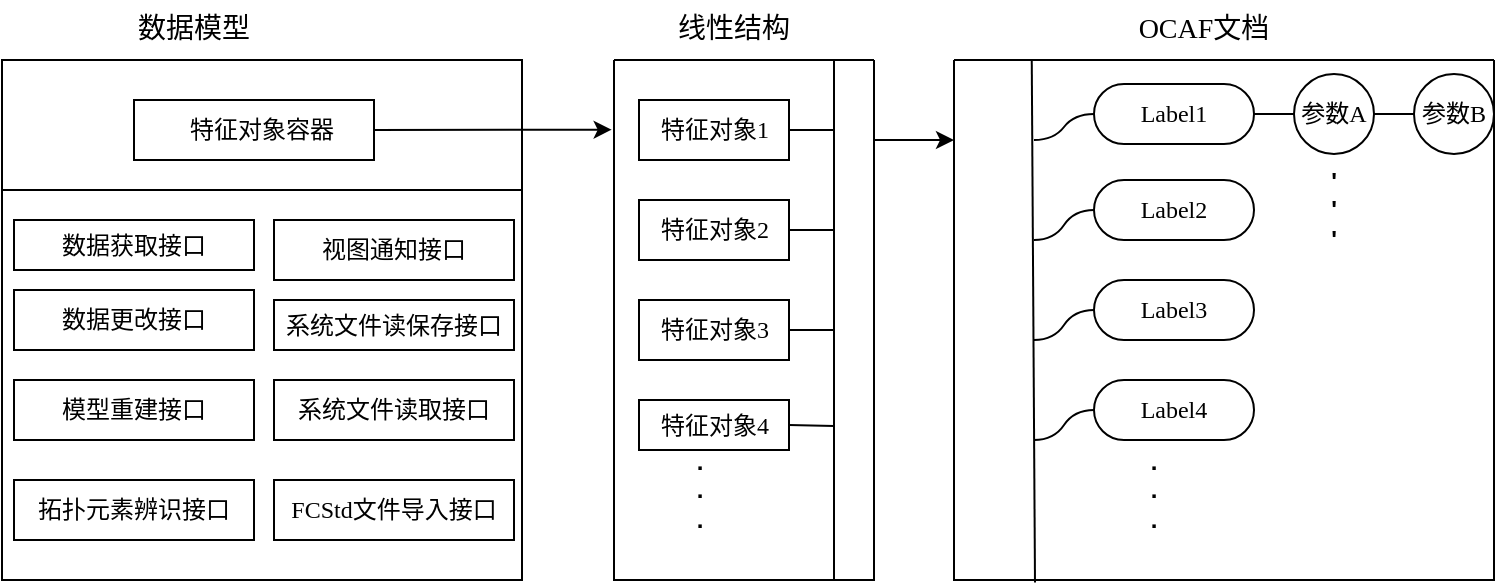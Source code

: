 <mxfile version="22.1.7" type="github">
  <diagram name="第 1 页" id="2JsahiHlJTiTY17OKHmK">
    <mxGraphModel dx="1078" dy="485" grid="1" gridSize="10" guides="1" tooltips="1" connect="1" arrows="1" fold="1" page="1" pageScale="1" pageWidth="827" pageHeight="1169" math="0" shadow="0">
      <root>
        <mxCell id="0" />
        <mxCell id="1" parent="0" />
        <mxCell id="bkOhlTEBw3p1X1VrgFmf-1" value="" style="whiteSpace=wrap;html=1;aspect=fixed;" parent="1" vertex="1">
          <mxGeometry x="154" y="120" width="260" height="260" as="geometry" />
        </mxCell>
        <mxCell id="bkOhlTEBw3p1X1VrgFmf-2" value="" style="endArrow=none;html=1;rounded=0;exitX=0;exitY=0.25;exitDx=0;exitDy=0;entryX=1;entryY=0.25;entryDx=0;entryDy=0;" parent="1" source="bkOhlTEBw3p1X1VrgFmf-1" target="bkOhlTEBw3p1X1VrgFmf-1" edge="1">
          <mxGeometry width="50" height="50" relative="1" as="geometry">
            <mxPoint x="210" y="240" as="sourcePoint" />
            <mxPoint x="260" y="190" as="targetPoint" />
          </mxGeometry>
        </mxCell>
        <mxCell id="bkOhlTEBw3p1X1VrgFmf-4" value="&lt;font style=&quot;font-size: 14px;&quot; data-font-src=&quot;https://fonts.googleapis.com/css?family=Noto+Sans+Simplified+Chinese&quot; face=&quot;Noto Sans Simplified Chinese&quot;&gt;数据模型&lt;/font&gt;" style="text;html=1;strokeColor=none;fillColor=none;align=center;verticalAlign=middle;whiteSpace=wrap;rounded=0;" parent="1" vertex="1">
          <mxGeometry x="220" y="90" width="60" height="30" as="geometry" />
        </mxCell>
        <mxCell id="bkOhlTEBw3p1X1VrgFmf-5" value="" style="rounded=0;whiteSpace=wrap;html=1;" parent="1" vertex="1">
          <mxGeometry x="220" y="140" width="120" height="30" as="geometry" />
        </mxCell>
        <mxCell id="bkOhlTEBw3p1X1VrgFmf-6" value="&lt;font data-font-src=&quot;https://fonts.googleapis.com/css?family=Noto+Sans+Simplified+Chinese&quot; face=&quot;Noto Sans Simplified Chinese&quot;&gt;特征对象容器&lt;/font&gt;" style="text;html=1;strokeColor=none;fillColor=none;align=center;verticalAlign=middle;whiteSpace=wrap;rounded=0;" parent="1" vertex="1">
          <mxGeometry x="244" y="140" width="80" height="30" as="geometry" />
        </mxCell>
        <mxCell id="bkOhlTEBw3p1X1VrgFmf-8" value="&lt;font data-font-src=&quot;https://fonts.googleapis.com/css?family=Noto+Sans+Simplified+Chinese&quot; face=&quot;Noto Sans Simplified Chinese&quot;&gt;数据获取接口&lt;/font&gt;" style="rounded=0;whiteSpace=wrap;html=1;" parent="1" vertex="1">
          <mxGeometry x="160" y="200" width="120" height="25" as="geometry" />
        </mxCell>
        <mxCell id="bkOhlTEBw3p1X1VrgFmf-9" value="&lt;font data-font-src=&quot;https://fonts.googleapis.com/css?family=Noto+Sans+Simplified+Chinese&quot; face=&quot;Noto Sans Simplified Chinese&quot;&gt;数据更改接口&lt;/font&gt;" style="rounded=0;whiteSpace=wrap;html=1;" parent="1" vertex="1">
          <mxGeometry x="160" y="235" width="120" height="30" as="geometry" />
        </mxCell>
        <mxCell id="bkOhlTEBw3p1X1VrgFmf-10" value="&lt;font face=&quot;Noto Sans Simplified Chinese&quot;&gt;模型重建接口&lt;/font&gt;" style="rounded=0;whiteSpace=wrap;html=1;" parent="1" vertex="1">
          <mxGeometry x="160" y="280" width="120" height="30" as="geometry" />
        </mxCell>
        <mxCell id="bkOhlTEBw3p1X1VrgFmf-11" value="&lt;font data-font-src=&quot;https://fonts.googleapis.com/css?family=Noto+Sans+Simplified+Chinese&quot; face=&quot;Noto Sans Simplified Chinese&quot;&gt;拓扑元素辨识接口&lt;/font&gt;" style="rounded=0;whiteSpace=wrap;html=1;" parent="1" vertex="1">
          <mxGeometry x="160" y="330" width="120" height="30" as="geometry" />
        </mxCell>
        <mxCell id="bkOhlTEBw3p1X1VrgFmf-17" value="" style="swimlane;startSize=0;" parent="1" vertex="1">
          <mxGeometry x="630" y="120" width="270" height="260" as="geometry">
            <mxRectangle x="450" y="130" width="50" height="40" as="alternateBounds" />
          </mxGeometry>
        </mxCell>
        <mxCell id="bkOhlTEBw3p1X1VrgFmf-41" style="edgeStyle=entityRelationEdgeStyle;rounded=0;orthogonalLoop=1;jettySize=auto;html=1;startArrow=none;endArrow=none;segment=10;curved=1;sourcePerimeterSpacing=0;targetPerimeterSpacing=0;exitX=1;exitY=0.5;exitDx=0;exitDy=0;" parent="bkOhlTEBw3p1X1VrgFmf-17" source="bkOhlTEBw3p1X1VrgFmf-23" target="bkOhlTEBw3p1X1VrgFmf-40" edge="1">
          <mxGeometry relative="1" as="geometry" />
        </mxCell>
        <mxCell id="bkOhlTEBw3p1X1VrgFmf-23" value="&lt;font face=&quot;Times New Roman&quot;&gt;Label1&lt;/font&gt;" style="whiteSpace=wrap;html=1;rounded=1;arcSize=50;align=center;verticalAlign=middle;strokeWidth=1;autosize=1;spacing=4;treeFolding=1;treeMoving=1;newEdgeStyle={&quot;edgeStyle&quot;:&quot;entityRelationEdgeStyle&quot;,&quot;startArrow&quot;:&quot;none&quot;,&quot;endArrow&quot;:&quot;none&quot;,&quot;segment&quot;:10,&quot;curved&quot;:1,&quot;sourcePerimeterSpacing&quot;:0,&quot;targetPerimeterSpacing&quot;:0};" parent="bkOhlTEBw3p1X1VrgFmf-17" vertex="1">
          <mxGeometry x="70" y="12" width="80" height="30" as="geometry" />
        </mxCell>
        <mxCell id="bkOhlTEBw3p1X1VrgFmf-24" value="" style="edgeStyle=entityRelationEdgeStyle;startArrow=none;endArrow=none;segment=10;curved=1;sourcePerimeterSpacing=0;targetPerimeterSpacing=0;rounded=0;" parent="bkOhlTEBw3p1X1VrgFmf-17" target="bkOhlTEBw3p1X1VrgFmf-23" edge="1">
          <mxGeometry relative="1" as="geometry">
            <mxPoint x="40" y="40" as="sourcePoint" />
          </mxGeometry>
        </mxCell>
        <mxCell id="bkOhlTEBw3p1X1VrgFmf-28" value="&lt;font face=&quot;Times New Roman&quot;&gt;Label2&lt;/font&gt;" style="whiteSpace=wrap;html=1;rounded=1;arcSize=50;align=center;verticalAlign=middle;strokeWidth=1;autosize=1;spacing=4;treeFolding=1;treeMoving=1;newEdgeStyle={&quot;edgeStyle&quot;:&quot;entityRelationEdgeStyle&quot;,&quot;startArrow&quot;:&quot;none&quot;,&quot;endArrow&quot;:&quot;none&quot;,&quot;segment&quot;:10,&quot;curved&quot;:1,&quot;sourcePerimeterSpacing&quot;:0,&quot;targetPerimeterSpacing&quot;:0};" parent="bkOhlTEBw3p1X1VrgFmf-17" vertex="1">
          <mxGeometry x="70" y="60" width="80" height="30" as="geometry" />
        </mxCell>
        <mxCell id="bkOhlTEBw3p1X1VrgFmf-29" value="&lt;font face=&quot;Times New Roman&quot;&gt;Label3&lt;/font&gt;" style="whiteSpace=wrap;html=1;rounded=1;arcSize=50;align=center;verticalAlign=middle;strokeWidth=1;autosize=1;spacing=4;treeFolding=1;treeMoving=1;newEdgeStyle={&quot;edgeStyle&quot;:&quot;entityRelationEdgeStyle&quot;,&quot;startArrow&quot;:&quot;none&quot;,&quot;endArrow&quot;:&quot;none&quot;,&quot;segment&quot;:10,&quot;curved&quot;:1,&quot;sourcePerimeterSpacing&quot;:0,&quot;targetPerimeterSpacing&quot;:0};" parent="bkOhlTEBw3p1X1VrgFmf-17" vertex="1">
          <mxGeometry x="70" y="110" width="80" height="30" as="geometry" />
        </mxCell>
        <mxCell id="bkOhlTEBw3p1X1VrgFmf-30" value="&lt;font face=&quot;Times New Roman&quot;&gt;Label4&lt;/font&gt;" style="whiteSpace=wrap;html=1;rounded=1;arcSize=50;align=center;verticalAlign=middle;strokeWidth=1;autosize=1;spacing=4;treeFolding=1;treeMoving=1;newEdgeStyle={&quot;edgeStyle&quot;:&quot;entityRelationEdgeStyle&quot;,&quot;startArrow&quot;:&quot;none&quot;,&quot;endArrow&quot;:&quot;none&quot;,&quot;segment&quot;:10,&quot;curved&quot;:1,&quot;sourcePerimeterSpacing&quot;:0,&quot;targetPerimeterSpacing&quot;:0};" parent="bkOhlTEBw3p1X1VrgFmf-17" vertex="1">
          <mxGeometry x="70" y="160" width="80" height="30" as="geometry" />
        </mxCell>
        <mxCell id="bkOhlTEBw3p1X1VrgFmf-32" value="" style="edgeStyle=entityRelationEdgeStyle;startArrow=none;endArrow=none;segment=10;curved=1;sourcePerimeterSpacing=0;targetPerimeterSpacing=0;rounded=0;entryX=0;entryY=0.5;entryDx=0;entryDy=0;" parent="bkOhlTEBw3p1X1VrgFmf-17" target="bkOhlTEBw3p1X1VrgFmf-28" edge="1">
          <mxGeometry relative="1" as="geometry">
            <mxPoint x="40" y="90" as="sourcePoint" />
            <mxPoint x="60" y="77" as="targetPoint" />
          </mxGeometry>
        </mxCell>
        <mxCell id="bkOhlTEBw3p1X1VrgFmf-35" value="" style="edgeStyle=entityRelationEdgeStyle;startArrow=none;endArrow=none;segment=10;curved=1;sourcePerimeterSpacing=0;targetPerimeterSpacing=0;rounded=0;entryX=0;entryY=0.5;entryDx=0;entryDy=0;" parent="bkOhlTEBw3p1X1VrgFmf-17" target="bkOhlTEBw3p1X1VrgFmf-30" edge="1">
          <mxGeometry relative="1" as="geometry">
            <mxPoint x="40" y="190" as="sourcePoint" />
            <mxPoint x="60" y="177" as="targetPoint" />
          </mxGeometry>
        </mxCell>
        <mxCell id="bkOhlTEBw3p1X1VrgFmf-37" value="" style="edgeStyle=entityRelationEdgeStyle;startArrow=none;endArrow=none;segment=10;curved=1;sourcePerimeterSpacing=0;targetPerimeterSpacing=0;rounded=0;entryX=0;entryY=0.5;entryDx=0;entryDy=0;" parent="bkOhlTEBw3p1X1VrgFmf-17" target="bkOhlTEBw3p1X1VrgFmf-29" edge="1">
          <mxGeometry relative="1" as="geometry">
            <mxPoint x="40" y="140" as="sourcePoint" />
            <mxPoint x="60" y="127" as="targetPoint" />
          </mxGeometry>
        </mxCell>
        <mxCell id="bkOhlTEBw3p1X1VrgFmf-38" value="&lt;b&gt;.&lt;br&gt;.&lt;br&gt;.&lt;/b&gt;" style="text;html=1;strokeColor=none;fillColor=none;align=center;verticalAlign=middle;whiteSpace=wrap;rounded=0;" parent="bkOhlTEBw3p1X1VrgFmf-17" vertex="1">
          <mxGeometry x="70" y="200" width="60" height="30" as="geometry" />
        </mxCell>
        <mxCell id="bkOhlTEBw3p1X1VrgFmf-40" value="&lt;font data-font-src=&quot;https://fonts.googleapis.com/css?family=Noto+Sans+Simplified+Chinese&quot; face=&quot;Noto Sans Simplified Chinese&quot;&gt;参数A&lt;/font&gt;" style="ellipse;whiteSpace=wrap;html=1;aspect=fixed;" parent="bkOhlTEBw3p1X1VrgFmf-17" vertex="1">
          <mxGeometry x="170" y="7" width="40" height="40" as="geometry" />
        </mxCell>
        <mxCell id="bkOhlTEBw3p1X1VrgFmf-42" value="&lt;font data-font-src=&quot;https://fonts.googleapis.com/css?family=Noto+Sans+Simplified+Chinese&quot; face=&quot;Noto Sans Simplified Chinese&quot;&gt;参数B&lt;/font&gt;" style="ellipse;whiteSpace=wrap;html=1;aspect=fixed;" parent="bkOhlTEBw3p1X1VrgFmf-17" vertex="1">
          <mxGeometry x="230" y="7" width="40" height="40" as="geometry" />
        </mxCell>
        <mxCell id="bkOhlTEBw3p1X1VrgFmf-43" value="" style="endArrow=none;html=1;rounded=0;entryX=1;entryY=0.5;entryDx=0;entryDy=0;exitX=0;exitY=0.5;exitDx=0;exitDy=0;" parent="bkOhlTEBw3p1X1VrgFmf-17" source="bkOhlTEBw3p1X1VrgFmf-42" target="bkOhlTEBw3p1X1VrgFmf-40" edge="1">
          <mxGeometry width="50" height="50" relative="1" as="geometry">
            <mxPoint x="170" y="75" as="sourcePoint" />
            <mxPoint x="230" y="150" as="targetPoint" />
          </mxGeometry>
        </mxCell>
        <mxCell id="bkOhlTEBw3p1X1VrgFmf-44" value="&lt;b&gt;&#39;&lt;br&gt;&#39;&lt;br&gt;&#39;&lt;/b&gt;" style="text;html=1;strokeColor=none;fillColor=none;align=center;verticalAlign=middle;whiteSpace=wrap;rounded=0;" parent="bkOhlTEBw3p1X1VrgFmf-17" vertex="1">
          <mxGeometry x="160" y="60" width="60" height="30" as="geometry" />
        </mxCell>
        <mxCell id="bkOhlTEBw3p1X1VrgFmf-22" value="&lt;font face=&quot;Times New Roman&quot; style=&quot;font-size: 14px;&quot; data-font-src=&quot;https://fonts.googleapis.com/css?family=Noto+Sans+Simplified+Chinese&quot;&gt;OCAF&lt;/font&gt;&lt;font style=&quot;font-size: 14px;&quot; data-font-src=&quot;https://fonts.googleapis.com/css?family=Noto+Sans+Simplified+Chinese&quot; face=&quot;Noto Sans Simplified Chinese&quot;&gt;文档&lt;/font&gt;" style="text;html=1;strokeColor=none;fillColor=none;align=center;verticalAlign=middle;whiteSpace=wrap;rounded=0;" parent="1" vertex="1">
          <mxGeometry x="720" y="90" width="70" height="30" as="geometry" />
        </mxCell>
        <mxCell id="bkOhlTEBw3p1X1VrgFmf-39" value="&lt;font data-font-src=&quot;https://fonts.googleapis.com/css?family=Noto+Sans+Simplified+Chinese&quot; face=&quot;Noto Sans Simplified Chinese&quot;&gt;视图通知接口&lt;/font&gt;" style="rounded=0;whiteSpace=wrap;html=1;" parent="1" vertex="1">
          <mxGeometry x="290" y="200" width="120" height="30" as="geometry" />
        </mxCell>
        <mxCell id="Vt04K9wZHmTl40tGqoV4-1" value="&lt;font data-font-src=&quot;https://fonts.googleapis.com/css?family=Noto+Sans+Simplified+Chinese&quot; face=&quot;Noto Sans Simplified Chinese&quot;&gt;系统文件读保存接口&lt;/font&gt;" style="rounded=0;whiteSpace=wrap;html=1;" parent="1" vertex="1">
          <mxGeometry x="290" y="240" width="120" height="25" as="geometry" />
        </mxCell>
        <mxCell id="Vt04K9wZHmTl40tGqoV4-2" value="&lt;font data-font-src=&quot;https://fonts.googleapis.com/css?family=Noto+Sans+Simplified+Chinese&quot; face=&quot;Noto Sans Simplified Chinese&quot;&gt;系统文件读取接口&lt;/font&gt;" style="rounded=0;whiteSpace=wrap;html=1;" parent="1" vertex="1">
          <mxGeometry x="290" y="280" width="120" height="30" as="geometry" />
        </mxCell>
        <mxCell id="VD0jKBomqkg-u8sJT0UX-1" value="" style="endArrow=none;html=1;rounded=0;entryX=0.144;entryY=0.002;entryDx=0;entryDy=0;entryPerimeter=0;exitX=0.15;exitY=1.005;exitDx=0;exitDy=0;exitPerimeter=0;" parent="1" source="bkOhlTEBw3p1X1VrgFmf-17" target="bkOhlTEBw3p1X1VrgFmf-17" edge="1">
          <mxGeometry width="50" height="50" relative="1" as="geometry">
            <mxPoint x="610" y="470" as="sourcePoint" />
            <mxPoint x="660" y="420" as="targetPoint" />
          </mxGeometry>
        </mxCell>
        <mxCell id="VD0jKBomqkg-u8sJT0UX-2" value="&lt;font style=&quot;font-size: 14px;&quot; data-font-src=&quot;https://fonts.googleapis.com/css?family=Noto+Sans+Simplified+Chinese&quot; face=&quot;Noto Sans Simplified Chinese&quot;&gt;线性结构&lt;/font&gt;" style="text;html=1;strokeColor=none;fillColor=none;align=center;verticalAlign=middle;whiteSpace=wrap;rounded=0;" parent="1" vertex="1">
          <mxGeometry x="490" y="90" width="60" height="30" as="geometry" />
        </mxCell>
        <mxCell id="VD0jKBomqkg-u8sJT0UX-3" value="" style="swimlane;startSize=0;" parent="1" vertex="1">
          <mxGeometry x="460" y="120" width="130" height="260" as="geometry">
            <mxRectangle x="450" y="130" width="50" height="40" as="alternateBounds" />
          </mxGeometry>
        </mxCell>
        <mxCell id="VD0jKBomqkg-u8sJT0UX-18" value="&lt;font data-font-src=&quot;https://fonts.googleapis.com/css?family=Noto+Sans+Simplified+Chinese&quot; face=&quot;Noto Sans Simplified Chinese&quot;&gt;特征对象1&lt;/font&gt;" style="rounded=0;whiteSpace=wrap;html=1;" parent="VD0jKBomqkg-u8sJT0UX-3" vertex="1">
          <mxGeometry x="12.5" y="20" width="75" height="30" as="geometry" />
        </mxCell>
        <mxCell id="VD0jKBomqkg-u8sJT0UX-21" value="&lt;font data-font-src=&quot;https://fonts.googleapis.com/css?family=Noto+Sans+Simplified+Chinese&quot; face=&quot;Noto Sans Simplified Chinese&quot;&gt;特征对象4&lt;/font&gt;" style="rounded=0;whiteSpace=wrap;html=1;" parent="VD0jKBomqkg-u8sJT0UX-3" vertex="1">
          <mxGeometry x="12.5" y="170" width="75" height="25" as="geometry" />
        </mxCell>
        <mxCell id="VD0jKBomqkg-u8sJT0UX-20" value="&lt;font data-font-src=&quot;https://fonts.googleapis.com/css?family=Noto+Sans+Simplified+Chinese&quot; face=&quot;Noto Sans Simplified Chinese&quot;&gt;特征对象3&lt;/font&gt;" style="rounded=0;whiteSpace=wrap;html=1;" parent="VD0jKBomqkg-u8sJT0UX-3" vertex="1">
          <mxGeometry x="12.5" y="120" width="75" height="30" as="geometry" />
        </mxCell>
        <mxCell id="VD0jKBomqkg-u8sJT0UX-19" value="&lt;font face=&quot;Noto Sans Simplified Chinese&quot;&gt;特征对象2&lt;/font&gt;" style="rounded=0;whiteSpace=wrap;html=1;" parent="VD0jKBomqkg-u8sJT0UX-3" vertex="1">
          <mxGeometry x="12.5" y="70" width="75" height="30" as="geometry" />
        </mxCell>
        <mxCell id="VD0jKBomqkg-u8sJT0UX-22" value="&lt;b&gt;.&lt;br&gt;.&lt;br&gt;.&lt;/b&gt;" style="text;html=1;strokeColor=none;fillColor=none;align=center;verticalAlign=middle;whiteSpace=wrap;rounded=0;" parent="VD0jKBomqkg-u8sJT0UX-3" vertex="1">
          <mxGeometry x="12.5" y="200" width="60" height="30" as="geometry" />
        </mxCell>
        <mxCell id="VD0jKBomqkg-u8sJT0UX-23" value="" style="endArrow=none;html=1;rounded=0;" parent="1" edge="1">
          <mxGeometry width="50" height="50" relative="1" as="geometry">
            <mxPoint x="570" y="380" as="sourcePoint" />
            <mxPoint x="570" y="120" as="targetPoint" />
          </mxGeometry>
        </mxCell>
        <mxCell id="VD0jKBomqkg-u8sJT0UX-26" value="" style="endArrow=none;html=1;rounded=0;exitX=1;exitY=0.5;exitDx=0;exitDy=0;" parent="1" source="VD0jKBomqkg-u8sJT0UX-18" edge="1">
          <mxGeometry width="50" height="50" relative="1" as="geometry">
            <mxPoint x="540" y="470" as="sourcePoint" />
            <mxPoint x="570" y="155" as="targetPoint" />
          </mxGeometry>
        </mxCell>
        <mxCell id="VD0jKBomqkg-u8sJT0UX-27" value="" style="endArrow=none;html=1;rounded=0;exitX=1;exitY=0.5;exitDx=0;exitDy=0;" parent="1" source="VD0jKBomqkg-u8sJT0UX-19" edge="1">
          <mxGeometry width="50" height="50" relative="1" as="geometry">
            <mxPoint x="558" y="165" as="sourcePoint" />
            <mxPoint x="570" y="205" as="targetPoint" />
          </mxGeometry>
        </mxCell>
        <mxCell id="VD0jKBomqkg-u8sJT0UX-28" value="" style="endArrow=none;html=1;rounded=0;exitX=1;exitY=0.5;exitDx=0;exitDy=0;" parent="1" source="VD0jKBomqkg-u8sJT0UX-20" edge="1">
          <mxGeometry width="50" height="50" relative="1" as="geometry">
            <mxPoint x="568" y="175" as="sourcePoint" />
            <mxPoint x="570" y="255" as="targetPoint" />
          </mxGeometry>
        </mxCell>
        <mxCell id="VD0jKBomqkg-u8sJT0UX-29" value="" style="endArrow=none;html=1;rounded=0;exitX=1;exitY=0.5;exitDx=0;exitDy=0;" parent="1" source="VD0jKBomqkg-u8sJT0UX-21" edge="1">
          <mxGeometry width="50" height="50" relative="1" as="geometry">
            <mxPoint x="578" y="185" as="sourcePoint" />
            <mxPoint x="570" y="303" as="targetPoint" />
          </mxGeometry>
        </mxCell>
        <mxCell id="VD0jKBomqkg-u8sJT0UX-30" value="" style="endArrow=classic;html=1;rounded=0;" parent="1" edge="1">
          <mxGeometry width="50" height="50" relative="1" as="geometry">
            <mxPoint x="590" y="160" as="sourcePoint" />
            <mxPoint x="630" y="160" as="targetPoint" />
          </mxGeometry>
        </mxCell>
        <mxCell id="VD0jKBomqkg-u8sJT0UX-31" value="&lt;font face=&quot;Times New Roman&quot;&gt;FCStd&lt;/font&gt;&lt;font face=&quot;Noto Sans Simplified Chinese&quot;&gt;文件导入接口&lt;/font&gt;" style="rounded=0;whiteSpace=wrap;html=1;" parent="1" vertex="1">
          <mxGeometry x="290" y="330" width="120" height="30" as="geometry" />
        </mxCell>
        <mxCell id="VD0jKBomqkg-u8sJT0UX-32" value="" style="endArrow=classic;html=1;rounded=0;exitX=1;exitY=0.5;exitDx=0;exitDy=0;entryX=-0.009;entryY=0.134;entryDx=0;entryDy=0;entryPerimeter=0;" parent="1" source="bkOhlTEBw3p1X1VrgFmf-5" target="VD0jKBomqkg-u8sJT0UX-3" edge="1">
          <mxGeometry width="50" height="50" relative="1" as="geometry">
            <mxPoint x="300" y="500" as="sourcePoint" />
            <mxPoint x="350" y="450" as="targetPoint" />
          </mxGeometry>
        </mxCell>
      </root>
    </mxGraphModel>
  </diagram>
</mxfile>
